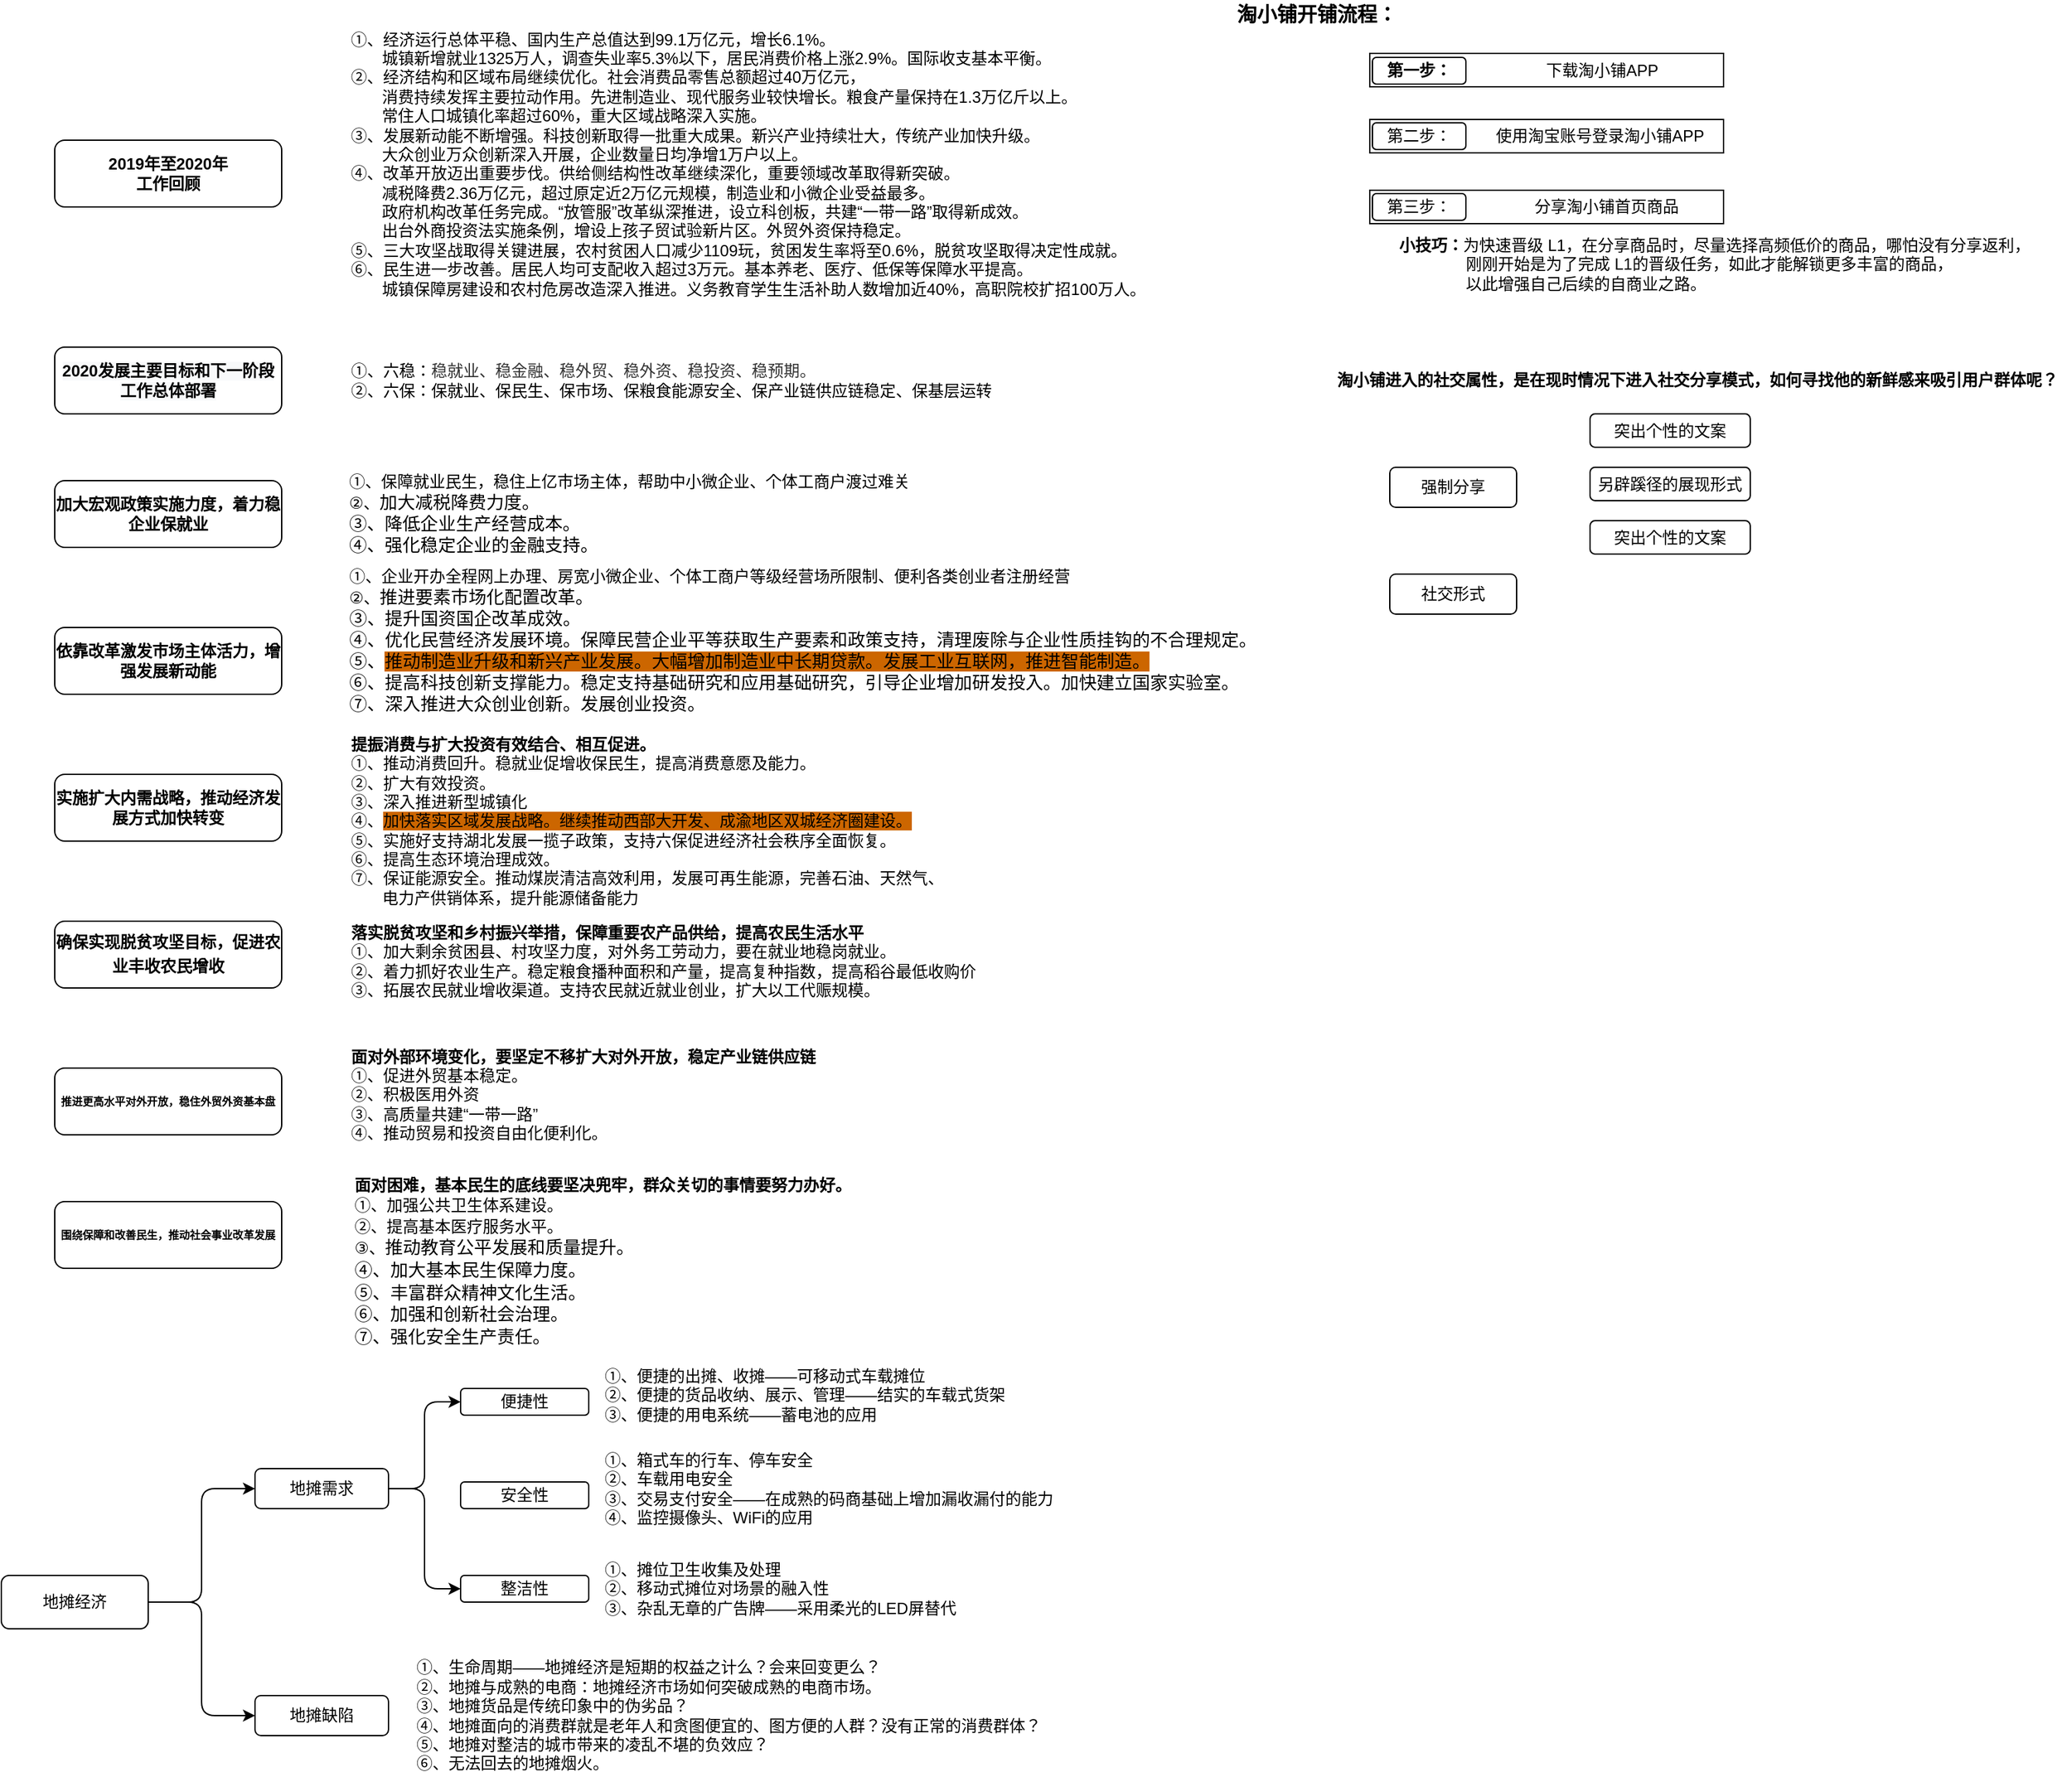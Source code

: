 <mxfile version="13.2.3" type="github">
  <diagram id="1MwcNvDsCMdtUdcm8Kb8" name="第 1 页">
    <mxGraphModel dx="1422" dy="772" grid="1" gridSize="10" guides="1" tooltips="1" connect="1" arrows="1" fold="1" page="1" pageScale="1" pageWidth="827" pageHeight="1169" math="0" shadow="0">
      <root>
        <mxCell id="0" />
        <mxCell id="1" parent="0" />
        <mxCell id="C9l5NBfypcI7mfbMaHy_-11" value="&amp;nbsp; &amp;nbsp; &amp;nbsp; &amp;nbsp; &amp;nbsp; &amp;nbsp; &amp;nbsp; &amp;nbsp; &amp;nbsp; &amp;nbsp; &amp;nbsp; &amp;nbsp; &amp;nbsp; &amp;nbsp;分享淘小铺首页商品" style="rounded=0;whiteSpace=wrap;html=1;" parent="1" vertex="1">
          <mxGeometry x="1045" y="202.5" width="265" height="25" as="geometry" />
        </mxCell>
        <mxCell id="C9l5NBfypcI7mfbMaHy_-10" value="&amp;nbsp; &amp;nbsp; &amp;nbsp; &amp;nbsp; &amp;nbsp; &amp;nbsp; &amp;nbsp; &amp;nbsp; &amp;nbsp; &amp;nbsp; &amp;nbsp; &amp;nbsp; 使用淘宝账号登录淘小铺APP" style="rounded=0;whiteSpace=wrap;html=1;align=center;" parent="1" vertex="1">
          <mxGeometry x="1045" y="149.5" width="265" height="25" as="geometry" />
        </mxCell>
        <mxCell id="C9l5NBfypcI7mfbMaHy_-9" value="&amp;nbsp; &amp;nbsp; &amp;nbsp; &amp;nbsp; &amp;nbsp; &amp;nbsp; &amp;nbsp; &amp;nbsp; &amp;nbsp; &amp;nbsp; &amp;nbsp; &amp;nbsp; &amp;nbsp;下载淘小铺APP" style="rounded=0;whiteSpace=wrap;html=1;" parent="1" vertex="1">
          <mxGeometry x="1045" y="100" width="265" height="25" as="geometry" />
        </mxCell>
        <mxCell id="WT6hAqRgKXSxZnjj4pXC-1" value="&lt;div&gt;&lt;div class=&quot;document&quot;&gt;&lt;h6&gt;&lt;span style=&quot;background: transparent ; letter-spacing: 0pt ; vertical-align: baseline&quot;&gt;&lt;font style=&quot;font-size: 12px&quot;&gt;2019年至2020年&lt;br&gt;工作回顾&lt;/font&gt;&lt;/span&gt;&lt;/h6&gt;&lt;/div&gt;&lt;/div&gt;" style="rounded=1;whiteSpace=wrap;html=1;" parent="1" vertex="1">
          <mxGeometry x="60" y="165" width="170" height="50" as="geometry" />
        </mxCell>
        <mxCell id="WT6hAqRgKXSxZnjj4pXC-3" value="&lt;font style=&quot;font-size: 12px&quot;&gt;&lt;span style=&quot;color: rgb(0 , 0 , 0) ; font-family: &amp;#34;helvetica&amp;#34; ; font-style: normal ; font-weight: 700 ; letter-spacing: normal ; text-align: center ; text-indent: 0px ; text-transform: none ; word-spacing: 0px ; background-color: rgb(248 , 249 , 250) ; float: none ; display: inline&quot;&gt;2020发展主要目标和下一阶段工作总体部署&lt;/span&gt;&lt;br&gt;&lt;/font&gt;" style="rounded=1;whiteSpace=wrap;html=1;" parent="1" vertex="1">
          <mxGeometry x="60" y="320" width="170" height="50" as="geometry" />
        </mxCell>
        <mxCell id="WT6hAqRgKXSxZnjj4pXC-5" value="&lt;div class=&quot;document&quot;&gt;&lt;h6&gt;&lt;div&gt;&lt;div class=&quot;document&quot;&gt;&lt;/div&gt;&lt;/div&gt;&lt;/h6&gt;&lt;h6&gt;&lt;span style=&quot;font-weight: 700 ; font-style: normal ; color: rgb(0 , 0 , 0) ; background: transparent ; letter-spacing: 0pt ; vertical-align: baseline&quot;&gt;&lt;font style=&quot;font-size: 12px&quot;&gt;加大宏观政策实施力度，着力稳企业保就业&lt;/font&gt;&lt;/span&gt;&lt;/h6&gt;&lt;/div&gt;" style="rounded=1;whiteSpace=wrap;html=1;" parent="1" vertex="1">
          <mxGeometry x="60" y="420" width="170" height="50" as="geometry" />
        </mxCell>
        <mxCell id="WT6hAqRgKXSxZnjj4pXC-6" value="&lt;div class=&quot;document&quot;&gt;&lt;h6&gt;&lt;div&gt;&lt;div class=&quot;document&quot;&gt;&lt;/div&gt;&lt;/div&gt;&lt;/h6&gt;&lt;h6&gt;&lt;span style=&quot;font-weight: 700 ; font-style: normal ; color: rgb(0 , 0 , 0) ; background: transparent ; letter-spacing: 0pt ; vertical-align: baseline&quot;&gt;&lt;font style=&quot;font-size: 12px&quot;&gt;依靠改革激发市场主体活力，增强发展新动能&lt;/font&gt;&lt;/span&gt;&lt;/h6&gt;&lt;/div&gt;" style="rounded=1;whiteSpace=wrap;html=1;" parent="1" vertex="1">
          <mxGeometry x="60" y="530" width="170" height="50" as="geometry" />
        </mxCell>
        <mxCell id="WT6hAqRgKXSxZnjj4pXC-7" value="&lt;div class=&quot;document&quot;&gt;&lt;h6&gt;&lt;div&gt;&lt;div class=&quot;document&quot;&gt;&lt;/div&gt;&lt;/div&gt;&lt;/h6&gt;&lt;h6&gt;&lt;div&gt;&lt;div class=&quot;document&quot;&gt;&lt;/div&gt;&lt;/div&gt;&lt;/h6&gt;&lt;h6&gt;&lt;span style=&quot;font-weight: 700 ; font-style: normal ; color: rgb(0 , 0 , 0) ; background: transparent ; letter-spacing: 0pt ; vertical-align: baseline&quot;&gt;&lt;font style=&quot;font-size: 12px&quot;&gt;实施扩大内需战略，推动经济发展方式加快转变&lt;/font&gt;&lt;/span&gt;&lt;/h6&gt;&lt;/div&gt;" style="rounded=1;whiteSpace=wrap;html=1;" parent="1" vertex="1">
          <mxGeometry x="60" y="640" width="170" height="50" as="geometry" />
        </mxCell>
        <mxCell id="WT6hAqRgKXSxZnjj4pXC-8" value="&lt;div class=&quot;document&quot;&gt;&lt;h6&gt;&lt;div&gt;&lt;div class=&quot;document&quot;&gt;&lt;/div&gt;&lt;/div&gt;&lt;/h6&gt;&lt;h6&gt;&lt;div&gt;&lt;div class=&quot;document&quot;&gt;&lt;/div&gt;&lt;/div&gt;&lt;/h6&gt;&lt;h6&gt;&lt;div&gt;&lt;div class=&quot;document&quot;&gt;&lt;/div&gt;&lt;/div&gt;&lt;/h6&gt;&lt;h6&gt;&lt;span style=&quot;font-weight: 700 ; font-style: normal ; color: rgb(0 , 0 , 0) ; background: transparent ; letter-spacing: 0pt ; vertical-align: baseline&quot;&gt;&lt;font style=&quot;font-size: 12px&quot;&gt;确保实现脱贫攻坚目标，促进农业丰收农民增收&lt;/font&gt;&lt;/span&gt;&lt;span style=&quot;font-size: 12pt ; font-family: &amp;#34;microsoft yahei&amp;#34; , , &amp;#34;pingfang sc&amp;#34; , &amp;#34;noto sans cjk sc&amp;#34; , &amp;#34;sf pro&amp;#34; , &amp;#34;roboto&amp;#34; , &amp;#34;droid sans&amp;#34; , &amp;#34;helvetica&amp;#34; , &amp;#34;tahoma&amp;#34; , &amp;#34;arial&amp;#34; , &amp;#34;hiragino sans gb&amp;#34; , &amp;#34;heiti sc&amp;#34; , sans-serif ; font-weight: 700 ; font-style: normal ; color: black ; background: transparent ; letter-spacing: 0pt ; vertical-align: baseline&quot;&gt;&lt;/span&gt;&lt;/h6&gt;&lt;/div&gt;" style="rounded=1;whiteSpace=wrap;html=1;" parent="1" vertex="1">
          <mxGeometry x="60" y="750" width="170" height="50" as="geometry" />
        </mxCell>
        <mxCell id="WT6hAqRgKXSxZnjj4pXC-9" value="&lt;div class=&quot;document&quot;&gt;&lt;h6&gt;&lt;div&gt;&lt;div class=&quot;document&quot;&gt;&lt;/div&gt;&lt;/div&gt;&lt;/h6&gt;&lt;h6&gt;&lt;div&gt;&lt;div class=&quot;document&quot;&gt;&lt;/div&gt;&lt;/div&gt;&lt;/h6&gt;&lt;h6&gt;&lt;div&gt;&lt;div class=&quot;document&quot;&gt;&lt;/div&gt;&lt;/div&gt;&lt;/h6&gt;&lt;font style=&quot;font-size: 12px&quot;&gt;&lt;/font&gt;&lt;div&gt;&lt;div class=&quot;document&quot;&gt;&lt;h6&gt;推进更高水平对外开放，稳住外贸外资基本盘&lt;/h6&gt;&lt;/div&gt;&lt;/div&gt;&lt;/div&gt;" style="rounded=1;whiteSpace=wrap;html=1;" parent="1" vertex="1">
          <mxGeometry x="60" y="860" width="170" height="50" as="geometry" />
        </mxCell>
        <mxCell id="WT6hAqRgKXSxZnjj4pXC-10" value="&lt;div class=&quot;document&quot;&gt;&lt;h6&gt;&lt;div&gt;&lt;div class=&quot;document&quot;&gt;&lt;/div&gt;&lt;/div&gt;&lt;/h6&gt;&lt;h6&gt;&lt;div&gt;&lt;div class=&quot;document&quot;&gt;&lt;/div&gt;&lt;/div&gt;&lt;/h6&gt;&lt;h6&gt;&lt;div&gt;&lt;div class=&quot;document&quot;&gt;&lt;/div&gt;&lt;/div&gt;&lt;/h6&gt;&lt;font style=&quot;font-size: 12px&quot;&gt;&lt;/font&gt;&lt;div&gt;&lt;div class=&quot;document&quot;&gt;&lt;h6&gt;围绕保障和改善民生，推动社会事业改革发展&lt;/h6&gt;&lt;/div&gt;&lt;/div&gt;&lt;/div&gt;" style="rounded=1;whiteSpace=wrap;html=1;" parent="1" vertex="1">
          <mxGeometry x="60" y="960" width="170" height="50" as="geometry" />
        </mxCell>
        <mxCell id="7a5fItOCjY3D-EyD9LjT-1" value="&amp;nbsp; &amp;nbsp;①、六稳：&lt;span style=&quot;color: rgb(51 , 51 , 51) ; font-family: &amp;#34;arial&amp;#34; ; background-color: rgb(255 , 255 , 255)&quot;&gt;&lt;font style=&quot;font-size: 12px&quot;&gt;稳就业、稳金融、稳外贸、稳外资、稳投资、稳预期。&lt;/font&gt;&lt;/span&gt;&lt;br&gt;&amp;nbsp; &amp;nbsp;②、六保：保就业、保民生、保市场、保粮食能源安全、保产业链供应链稳定、保基层运转" style="text;html=1;align=left;verticalAlign=middle;resizable=0;points=[];autosize=1;" parent="1" vertex="1">
          <mxGeometry x="270" y="330" width="510" height="30" as="geometry" />
        </mxCell>
        <mxCell id="7a5fItOCjY3D-EyD9LjT-2" value="&lt;div style=&quot;text-align: left&quot;&gt;&lt;span&gt;①、保障就业民生，稳住上亿市场主体，帮助中小微企业、个体工商户渡过难关&lt;br&gt;②、&lt;/span&gt;&lt;span style=&quot;background-color: transparent ; font-size: 10pt ; letter-spacing: 0pt ; text-indent: 42.667px&quot;&gt;加大减税降费力度。&lt;/span&gt;&lt;/div&gt;&lt;div style=&quot;text-align: left&quot;&gt;&lt;span style=&quot;background-color: transparent ; font-size: 10pt ; letter-spacing: 0pt ; text-indent: 42.667px&quot;&gt;③、&lt;/span&gt;&lt;span style=&quot;background-color: transparent ; font-size: 10pt ; letter-spacing: 0pt ; text-indent: 42.667px&quot;&gt;降低企业生产经营成本。&lt;/span&gt;&lt;/div&gt;&lt;div style=&quot;text-align: left&quot;&gt;&lt;span style=&quot;background-color: transparent ; font-size: 10pt ; letter-spacing: 0pt ; text-indent: 42.667px&quot;&gt;④、强化稳定企业的金融支持。&lt;/span&gt;&lt;/div&gt;" style="text;html=1;align=center;verticalAlign=middle;resizable=0;points=[];autosize=1;" parent="1" vertex="1">
          <mxGeometry x="270" y="415" width="440" height="60" as="geometry" />
        </mxCell>
        <mxCell id="7a5fItOCjY3D-EyD9LjT-3" value="&lt;div style=&quot;text-align: left&quot;&gt;&lt;span&gt;①、企业开办全程网上办理、房宽小微企业、个体工商户等级经营场所限制、便利各类创业者注册经营&lt;/span&gt;&lt;/div&gt;&lt;div style=&quot;text-align: left&quot;&gt;&lt;span&gt;②、&lt;/span&gt;&lt;span style=&quot;background-color: transparent ; font-size: 10pt ; letter-spacing: 0pt ; text-indent: 42.667px&quot;&gt;推进要素市场化配置改革。&lt;br&gt;③、提升国资国企改革成效。&lt;/span&gt;&lt;/div&gt;&lt;div style=&quot;text-align: left&quot;&gt;&lt;span style=&quot;background-color: transparent ; font-size: 10pt ; letter-spacing: 0pt ; text-indent: 42.667px&quot;&gt;④、优化民营经济发展环境。保障民营企业平等获取生产要素和政策支持，清理废除与企业性质挂钩的不合理规定。&lt;/span&gt;&lt;/div&gt;&lt;div style=&quot;text-align: left&quot;&gt;&lt;span style=&quot;font-size: 10pt ; letter-spacing: 0pt ; text-indent: 42.667px&quot;&gt;⑤、&lt;font style=&quot;background-color: rgb(204 , 102 , 0)&quot;&gt;推动制造业升级和新兴产业发展。大幅增加制造业中长期贷款。发展工业互联网，推进智能制造。&lt;/font&gt;&lt;br&gt;⑥、提高科技创新支撑能力。稳定支持基础研究和应用基础研究，引导企业增加研发投入。加快建立国家实验室。&lt;br&gt;⑦、深入推进大众创业创新。发展创业投资。&lt;/span&gt;&lt;/div&gt;" style="text;html=1;align=center;verticalAlign=middle;resizable=0;points=[];autosize=1;" parent="1" vertex="1">
          <mxGeometry x="270" y="490" width="700" height="100" as="geometry" />
        </mxCell>
        <mxCell id="7a5fItOCjY3D-EyD9LjT-5" value="&lt;b&gt;提振消费与扩大投资有效结合、相互促进。&lt;/b&gt;&lt;br&gt;①、推动消费回升。稳就业促增收保民生，提高消费意愿及能力。&lt;br&gt;②、扩大有效投资。&lt;br&gt;③、深入推进新型城镇化&lt;br&gt;④、&lt;span style=&quot;background-color: rgb(204 , 102 , 0)&quot;&gt;加快落实区域发展战略。继续推动西部大开发、成渝地区双城经济圈建设。&lt;/span&gt;&lt;br&gt;⑤、实施好支持湖北发展一揽子政策，支持六保促进经济社会秩序全面恢复。&lt;br&gt;⑥、提高生态环境治理成效。&lt;br&gt;⑦、保证能源安全。推动煤炭清洁高效利用，发展可再生能源，完善石油、天然气、&lt;br&gt;&amp;nbsp; &amp;nbsp; &amp;nbsp; &amp;nbsp;电力产供销体系，提升能源储备能力" style="text;html=1;align=left;verticalAlign=middle;resizable=0;points=[];autosize=1;" parent="1" vertex="1">
          <mxGeometry x="280" y="610" width="460" height="130" as="geometry" />
        </mxCell>
        <mxCell id="7a5fItOCjY3D-EyD9LjT-6" value="&lt;b&gt;落实脱贫攻坚和乡村振兴举措，保障重要农产品供给，提高农民生活水平&lt;br&gt;&lt;/b&gt;①、加大剩余贫困县、村攻坚力度，对外务工劳动力，要在就业地稳岗就业。&lt;br&gt;②、着力抓好农业生产。稳定粮食播种面积和产量，提高复种指数，提高稻谷最低收购价&lt;br&gt;③、拓展农民就业增收渠道。支持农民就近就业创业，扩大以工代赈规模。" style="text;html=1;align=left;verticalAlign=middle;resizable=0;points=[];autosize=1;" parent="1" vertex="1">
          <mxGeometry x="280" y="750" width="480" height="60" as="geometry" />
        </mxCell>
        <mxCell id="7a5fItOCjY3D-EyD9LjT-7" value="&lt;b&gt;面对外部环境变化，要坚定不移扩大对外开放，稳定产业链供应链&lt;/b&gt;&lt;br&gt;①、促进外贸基本稳定。&lt;br&gt;②、积极医用外资&lt;br&gt;③、高质量共建“一带一路”&lt;br&gt;④、推动贸易和投资自由化便利化。" style="text;html=1;align=left;verticalAlign=middle;resizable=0;points=[];autosize=1;" parent="1" vertex="1">
          <mxGeometry x="280" y="840" width="360" height="80" as="geometry" />
        </mxCell>
        <mxCell id="7a5fItOCjY3D-EyD9LjT-9" value="&lt;div style=&quot;text-align: left&quot;&gt;&lt;span&gt;①、经济运行总体平稳、国内生产总值达到99.1万亿元，增长6.1%。&lt;/span&gt;&lt;/div&gt;&lt;font style=&quot;font-size: 12px&quot;&gt;&lt;div style=&quot;text-align: left&quot;&gt;&lt;span&gt;&amp;nbsp; &amp;nbsp; &amp;nbsp; &amp;nbsp;城镇新增就业1325万人，调查失业率5.3%以下，居民消费价格上涨2.9%。国际收支基本平衡。&lt;/span&gt;&lt;/div&gt;&lt;div style=&quot;text-align: left&quot;&gt;&lt;span&gt;②、经济结构和区域布局继续优化。社会消费品零售总额超过40万亿元，&lt;br&gt;&amp;nbsp; &amp;nbsp; &amp;nbsp; &amp;nbsp;消费持续发挥主要拉动作用。先进制造业、现代服务业较快增长。粮食产量保持在1.3万亿斤以上。&lt;br&gt;&amp;nbsp; &amp;nbsp; &amp;nbsp; &amp;nbsp;常住人口城镇化率超过60%，重大区域战略深入实施。&lt;br&gt;③、发展新动能不断增强。科技创新取得一批重大成果。新兴产业持续壮大，传统产业加快升级。&lt;br&gt;&amp;nbsp; &amp;nbsp; &amp;nbsp; &amp;nbsp;大众创业万众创新深入开展，企业数量日均净增1万户以上。&lt;/span&gt;&lt;/div&gt;&lt;div style=&quot;text-align: left&quot;&gt;&lt;span&gt;④、改革开放迈出重要步伐。供给侧结构性改革继续深化，重要领域改革取得新突破。&lt;/span&gt;&lt;/div&gt;&lt;div style=&quot;text-align: left&quot;&gt;&lt;span&gt;&amp;nbsp; &amp;nbsp; &amp;nbsp; &amp;nbsp;减税降费2.36万亿元，超过原定近2万亿元规模，制造业和小微企业受益最多。&lt;br&gt;&amp;nbsp; &amp;nbsp; &amp;nbsp; &amp;nbsp;政府机构改革任务完成。“放管服”改革纵深推进，设立科创板，共建“一带一路”取得新成效。&lt;/span&gt;&lt;/div&gt;&lt;div style=&quot;text-align: left&quot;&gt;&lt;span&gt;&amp;nbsp; &amp;nbsp; &amp;nbsp; &amp;nbsp;出台外商投资法实施条例，增设上孩子贸试验新片区。外贸外资保持稳定。&lt;/span&gt;&lt;/div&gt;&lt;div style=&quot;text-align: left&quot;&gt;&lt;span&gt;⑤、三大攻坚战取得关键进展，农村贫困人口减少1109玩，贫困发生率将至0.6%，脱贫攻坚取得决定性成就。&lt;/span&gt;&lt;/div&gt;&lt;div style=&quot;text-align: left&quot;&gt;&lt;span&gt;⑥、民生进一步改善。居民人均可支配收入超过3万元。基本养老、医疗、低保等保障水平提高。&lt;/span&gt;&lt;/div&gt;&lt;div style=&quot;text-align: left&quot;&gt;&lt;span&gt;&amp;nbsp; &amp;nbsp; &amp;nbsp; &amp;nbsp;城镇保障房建设和农村危房改造深入推进。义务教育学生生活补助人数增加近40%，高职院校扩招100万人。&lt;/span&gt;&lt;/div&gt;&lt;div style=&quot;text-align: left&quot;&gt;&lt;span&gt;&lt;br&gt;&lt;/span&gt;&lt;/div&gt;&lt;/font&gt;" style="text;html=1;align=center;verticalAlign=middle;resizable=0;points=[];autosize=1;" parent="1" vertex="1">
          <mxGeometry x="274" y="80" width="610" height="220" as="geometry" />
        </mxCell>
        <mxCell id="7a5fItOCjY3D-EyD9LjT-10" value="&lt;div class=&quot;document&quot;&gt;&lt;p class=&quot;paragraph text-align-type-left pap-line-1.3 pap-line-rule-auto pap-spacing-before-0pt pap-spacing-after-0pt pap-firstline-indent-32pt&quot; style=&quot;line-height: 130% ; margin-top: 0px ; margin-bottom: 0px ; text-indent: 42.667px&quot;&gt;&lt;span style=&quot;background: transparent ; letter-spacing: 0pt ; vertical-align: baseline&quot;&gt;&lt;b&gt;&lt;font style=&quot;font-size: 12px&quot;&gt;面对困难，基本民生的底线要坚决兜牢，群众关切的事情要努力办好。&lt;/font&gt;&lt;/b&gt;&lt;/span&gt;&lt;/p&gt;&lt;p class=&quot;paragraph text-align-type-left pap-line-1.3 pap-line-rule-auto pap-spacing-before-0pt pap-spacing-after-0pt pap-firstline-indent-32pt&quot; style=&quot;line-height: 130% ; margin-top: 0px ; margin-bottom: 0px ; text-indent: 42.667px&quot;&gt;&lt;span style=&quot;background: transparent ; letter-spacing: 0pt ; vertical-align: baseline&quot;&gt;&lt;font style=&quot;font-size: 12px&quot;&gt;①、加强公共卫生体系建设。&lt;/font&gt;&lt;/span&gt;&lt;/p&gt;&lt;p class=&quot;paragraph text-align-type-left pap-line-1.3 pap-line-rule-auto pap-spacing-before-0pt pap-spacing-after-0pt pap-firstline-indent-32pt&quot; style=&quot;line-height: 130% ; margin-top: 0px ; margin-bottom: 0px ; text-indent: 42.667px&quot;&gt;&lt;span style=&quot;background: transparent ; letter-spacing: 0pt ; vertical-align: baseline&quot;&gt;&lt;font style=&quot;font-size: 12px&quot;&gt;②、提高基本医疗服务水平。&lt;/font&gt;&lt;/span&gt;&lt;/p&gt;&lt;p class=&quot;paragraph text-align-type-left pap-line-1.3 pap-line-rule-auto pap-spacing-before-0pt pap-spacing-after-0pt pap-firstline-indent-32pt&quot; style=&quot;line-height: 130% ; margin-top: 0px ; margin-bottom: 0px ; text-indent: 42.667px&quot;&gt;③、&lt;span style=&quot;background-color: transparent ; font-size: 10pt ; letter-spacing: 0pt ; text-indent: 42.667px&quot;&gt;推动教育公平发展和质量提升。&lt;/span&gt;&lt;/p&gt;&lt;p class=&quot;paragraph text-align-type-left pap-line-1.3 pap-line-rule-auto pap-spacing-before-0pt pap-spacing-after-0pt pap-firstline-indent-32pt&quot; style=&quot;line-height: 130% ; margin-top: 0px ; margin-bottom: 0px ; text-indent: 42.667px&quot;&gt;&lt;span style=&quot;background-color: transparent ; font-size: 10pt ; letter-spacing: 0pt ; text-indent: 42.667px&quot;&gt;④、&lt;/span&gt;&lt;span style=&quot;background-color: transparent ; font-size: 10pt ; letter-spacing: 0pt ; text-indent: 42.667px&quot;&gt;加大基本民生保障力度。&lt;/span&gt;&lt;/p&gt;&lt;p class=&quot;paragraph text-align-type-left pap-line-1.3 pap-line-rule-auto pap-spacing-before-0pt pap-spacing-after-0pt pap-firstline-indent-32pt&quot; style=&quot;line-height: 130% ; margin-top: 0px ; margin-bottom: 0px ; text-indent: 42.667px&quot;&gt;&lt;span style=&quot;background-color: transparent ; font-size: 10pt ; letter-spacing: 0pt ; text-indent: 42.667px&quot;&gt;⑤、&lt;/span&gt;&lt;span style=&quot;background-color: transparent ; font-size: 10pt ; letter-spacing: 0pt ; text-indent: 42.667px&quot;&gt;丰富群众精神文化生活。&lt;/span&gt;&lt;/p&gt;&lt;p class=&quot;paragraph text-align-type-left pap-line-1.3 pap-line-rule-auto pap-spacing-before-0pt pap-spacing-after-0pt pap-firstline-indent-32pt&quot; style=&quot;line-height: 130% ; margin-top: 0px ; margin-bottom: 0px ; text-indent: 42.667px&quot;&gt;&lt;span style=&quot;background-color: transparent ; font-size: 10pt ; letter-spacing: 0pt ; text-indent: 42.667px&quot;&gt;⑥、加强和创新社会治理。&lt;/span&gt;&lt;/p&gt;&lt;p class=&quot;paragraph text-align-type-left pap-line-1.3 pap-line-rule-auto pap-spacing-before-0pt pap-spacing-after-0pt pap-firstline-indent-32pt&quot; style=&quot;line-height: 130% ; margin-top: 0px ; margin-bottom: 0px ; text-indent: 42.667px&quot;&gt;&lt;span style=&quot;background-color: transparent ; font-size: 10pt ; letter-spacing: 0pt ; text-indent: 42.667px&quot;&gt;⑦、强化安全生产责任。&lt;/span&gt;&lt;/p&gt;&lt;/div&gt;" style="text;html=1;align=left;verticalAlign=middle;resizable=0;points=[];autosize=1;" parent="1" vertex="1">
          <mxGeometry x="240" y="940" width="430" height="130" as="geometry" />
        </mxCell>
        <mxCell id="IXA5z_bkFehV0fz8Eh-a-1" value="地摊经济" style="rounded=1;whiteSpace=wrap;html=1;" parent="1" vertex="1">
          <mxGeometry x="20" y="1240" width="110" height="40" as="geometry" />
        </mxCell>
        <mxCell id="IXA5z_bkFehV0fz8Eh-a-2" value="地摊需求" style="rounded=1;whiteSpace=wrap;html=1;" parent="1" vertex="1">
          <mxGeometry x="210" y="1160" width="100" height="30" as="geometry" />
        </mxCell>
        <mxCell id="IXA5z_bkFehV0fz8Eh-a-3" value="地摊缺陷" style="rounded=1;whiteSpace=wrap;html=1;" parent="1" vertex="1">
          <mxGeometry x="210" y="1330" width="100" height="30" as="geometry" />
        </mxCell>
        <mxCell id="IXA5z_bkFehV0fz8Eh-a-4" value="便捷性" style="rounded=1;whiteSpace=wrap;html=1;" parent="1" vertex="1">
          <mxGeometry x="364" y="1100" width="96" height="20" as="geometry" />
        </mxCell>
        <mxCell id="IXA5z_bkFehV0fz8Eh-a-5" value="安全性" style="rounded=1;whiteSpace=wrap;html=1;" parent="1" vertex="1">
          <mxGeometry x="364" y="1170" width="96" height="20" as="geometry" />
        </mxCell>
        <mxCell id="IXA5z_bkFehV0fz8Eh-a-6" value="整洁性" style="rounded=1;whiteSpace=wrap;html=1;" parent="1" vertex="1">
          <mxGeometry x="364" y="1240" width="96" height="20" as="geometry" />
        </mxCell>
        <mxCell id="IXA5z_bkFehV0fz8Eh-a-7" value="①、便捷的出摊、收摊——可移动式车载摊位&lt;br&gt;②、便捷的货品收纳、展示、管理——结实的车载式货架&lt;br&gt;③、便捷的用电系统——蓄电池的应用" style="text;html=1;align=left;verticalAlign=middle;resizable=0;points=[];autosize=1;" parent="1" vertex="1">
          <mxGeometry x="470" y="1080" width="320" height="50" as="geometry" />
        </mxCell>
        <mxCell id="IXA5z_bkFehV0fz8Eh-a-8" value="①、箱式车的行车、停车安全&lt;br&gt;②、车载用电安全&lt;br&gt;③、交易支付安全——在成熟的码商基础上增加漏收漏付的能力&lt;br&gt;④、监控摄像头、WiFi的应用" style="text;html=1;align=left;verticalAlign=middle;resizable=0;points=[];autosize=1;" parent="1" vertex="1">
          <mxGeometry x="470" y="1145" width="350" height="60" as="geometry" />
        </mxCell>
        <mxCell id="IXA5z_bkFehV0fz8Eh-a-9" value="①、摊位卫生收集及处理&lt;br&gt;②、移动式摊位对场景的融入性&lt;br&gt;③、杂乱无章的广告牌——采用柔光的LED屏替代" style="text;html=1;align=left;verticalAlign=middle;resizable=0;points=[];autosize=1;" parent="1" vertex="1">
          <mxGeometry x="470" y="1225" width="280" height="50" as="geometry" />
        </mxCell>
        <mxCell id="IXA5z_bkFehV0fz8Eh-a-10" value="①、生命周期——地摊经济是短期的权益之计么？会来回变更么？&lt;br&gt;②、地摊与成熟的电商：地摊经济市场如何突破成熟的电商市场。&lt;br&gt;③、地摊货品是传统印象中的伪劣品？&lt;br&gt;④、地摊面向的消费群就是老年人和贪图便宜的、图方便的人群？没有正常的消费群体？&lt;br&gt;⑤、地摊对整洁的城市带来的凌乱不堪的负效应？&lt;br&gt;⑥、无法回去的地摊烟火。" style="text;html=1;align=left;verticalAlign=middle;resizable=0;points=[];autosize=1;" parent="1" vertex="1">
          <mxGeometry x="329" y="1300" width="480" height="90" as="geometry" />
        </mxCell>
        <mxCell id="IXA5z_bkFehV0fz8Eh-a-11" value="" style="edgeStyle=elbowEdgeStyle;elbow=horizontal;endArrow=classic;html=1;exitX=1;exitY=0.5;exitDx=0;exitDy=0;entryX=0;entryY=0.5;entryDx=0;entryDy=0;" parent="1" source="IXA5z_bkFehV0fz8Eh-a-1" target="IXA5z_bkFehV0fz8Eh-a-2" edge="1">
          <mxGeometry width="50" height="50" relative="1" as="geometry">
            <mxPoint x="120" y="1270" as="sourcePoint" />
            <mxPoint x="170" y="1220" as="targetPoint" />
          </mxGeometry>
        </mxCell>
        <mxCell id="IXA5z_bkFehV0fz8Eh-a-12" value="" style="edgeStyle=elbowEdgeStyle;elbow=horizontal;endArrow=classic;html=1;exitX=1;exitY=0.5;exitDx=0;exitDy=0;entryX=0;entryY=0.5;entryDx=0;entryDy=0;" parent="1" source="IXA5z_bkFehV0fz8Eh-a-1" target="IXA5z_bkFehV0fz8Eh-a-3" edge="1">
          <mxGeometry width="50" height="50" relative="1" as="geometry">
            <mxPoint x="140" y="1270" as="sourcePoint" />
            <mxPoint x="220" y="1185" as="targetPoint" />
          </mxGeometry>
        </mxCell>
        <mxCell id="IXA5z_bkFehV0fz8Eh-a-13" value="" style="edgeStyle=elbowEdgeStyle;elbow=horizontal;endArrow=classic;html=1;exitX=1;exitY=0.5;exitDx=0;exitDy=0;entryX=0;entryY=0.5;entryDx=0;entryDy=0;" parent="1" source="IXA5z_bkFehV0fz8Eh-a-2" target="IXA5z_bkFehV0fz8Eh-a-4" edge="1">
          <mxGeometry width="50" height="50" relative="1" as="geometry">
            <mxPoint x="150" y="1280" as="sourcePoint" />
            <mxPoint x="230" y="1195" as="targetPoint" />
          </mxGeometry>
        </mxCell>
        <mxCell id="IXA5z_bkFehV0fz8Eh-a-14" value="" style="edgeStyle=elbowEdgeStyle;elbow=horizontal;endArrow=classic;html=1;exitX=1;exitY=0.5;exitDx=0;exitDy=0;entryX=0;entryY=0.5;entryDx=0;entryDy=0;" parent="1" source="IXA5z_bkFehV0fz8Eh-a-2" target="IXA5z_bkFehV0fz8Eh-a-6" edge="1">
          <mxGeometry width="50" height="50" relative="1" as="geometry">
            <mxPoint x="320" y="1185" as="sourcePoint" />
            <mxPoint x="374" y="1120" as="targetPoint" />
          </mxGeometry>
        </mxCell>
        <mxCell id="C9l5NBfypcI7mfbMaHy_-1" value="&lt;b&gt;第一步：&lt;/b&gt;" style="rounded=1;whiteSpace=wrap;html=1;" parent="1" vertex="1">
          <mxGeometry x="1047" y="103" width="70" height="20" as="geometry" />
        </mxCell>
        <mxCell id="C9l5NBfypcI7mfbMaHy_-2" value="&lt;font style=&quot;vertical-align: inherit&quot;&gt;&lt;font style=&quot;vertical-align: inherit&quot;&gt;&lt;b&gt;&lt;font style=&quot;vertical-align: inherit&quot;&gt;&lt;font style=&quot;vertical-align: inherit&quot;&gt;淘小铺开铺流程：&lt;/font&gt;&lt;/font&gt;&lt;/b&gt;&lt;/font&gt;&lt;/font&gt;" style="text;html=1;align=center;verticalAlign=middle;resizable=0;points=[];autosize=1;fontSize=15;" parent="1" vertex="1">
          <mxGeometry x="950" y="60" width="110" height="20" as="geometry" />
        </mxCell>
        <mxCell id="C9l5NBfypcI7mfbMaHy_-3" value="第二步：" style="rounded=1;whiteSpace=wrap;html=1;" parent="1" vertex="1">
          <mxGeometry x="1047" y="152" width="70" height="20" as="geometry" />
        </mxCell>
        <mxCell id="C9l5NBfypcI7mfbMaHy_-4" value="第三步：" style="rounded=1;whiteSpace=wrap;html=1;" parent="1" vertex="1">
          <mxGeometry x="1047" y="205" width="70" height="20" as="geometry" />
        </mxCell>
        <mxCell id="C9l5NBfypcI7mfbMaHy_-12" value="&lt;b&gt;小技巧：&lt;/b&gt;为快速晋级 L1，在分享商品时，尽量选择高频低价的商品，哪怕没有分享返利，&lt;br&gt;&amp;nbsp; &amp;nbsp; &amp;nbsp; &amp;nbsp; &amp;nbsp; &amp;nbsp; &amp;nbsp; &amp;nbsp;刚刚开始是为了完成 L1的晋级任务，如此才能解锁更多丰富的商品，&lt;br&gt;&amp;nbsp; &amp;nbsp; &amp;nbsp; &amp;nbsp; &amp;nbsp; &amp;nbsp; &amp;nbsp; &amp;nbsp;以此增强自己后续的自商业之路。" style="text;html=1;align=left;verticalAlign=middle;resizable=0;points=[];autosize=1;" parent="1" vertex="1">
          <mxGeometry x="1065" y="233" width="490" height="50" as="geometry" />
        </mxCell>
        <mxCell id="7skQwoy28zeiRJFhu64q-1" value="&lt;b&gt;淘小铺进入的社交属性，是在现时情况下进入社交分享模式，如何寻找他的新鲜感来吸引用户群体呢？&lt;/b&gt;&lt;br&gt;" style="text;html=1;align=center;verticalAlign=middle;resizable=0;points=[];autosize=1;" vertex="1" parent="1">
          <mxGeometry x="1010" y="335" width="560" height="20" as="geometry" />
        </mxCell>
        <mxCell id="7skQwoy28zeiRJFhu64q-4" value="强制分享" style="rounded=1;whiteSpace=wrap;html=1;" vertex="1" parent="1">
          <mxGeometry x="1060" y="410" width="95" height="30" as="geometry" />
        </mxCell>
        <mxCell id="7skQwoy28zeiRJFhu64q-5" value="社交形式" style="rounded=1;whiteSpace=wrap;html=1;" vertex="1" parent="1">
          <mxGeometry x="1060" y="490" width="95" height="30" as="geometry" />
        </mxCell>
        <mxCell id="7skQwoy28zeiRJFhu64q-7" value="突出个性的文案" style="rounded=1;whiteSpace=wrap;html=1;" vertex="1" parent="1">
          <mxGeometry x="1210" y="370" width="120" height="25" as="geometry" />
        </mxCell>
        <mxCell id="7skQwoy28zeiRJFhu64q-8" value="另辟蹊径的展现形式" style="rounded=1;whiteSpace=wrap;html=1;" vertex="1" parent="1">
          <mxGeometry x="1210" y="410" width="120" height="25" as="geometry" />
        </mxCell>
        <mxCell id="7skQwoy28zeiRJFhu64q-9" value="突出个性的文案" style="rounded=1;whiteSpace=wrap;html=1;" vertex="1" parent="1">
          <mxGeometry x="1210" y="450" width="120" height="25" as="geometry" />
        </mxCell>
      </root>
    </mxGraphModel>
  </diagram>
</mxfile>
